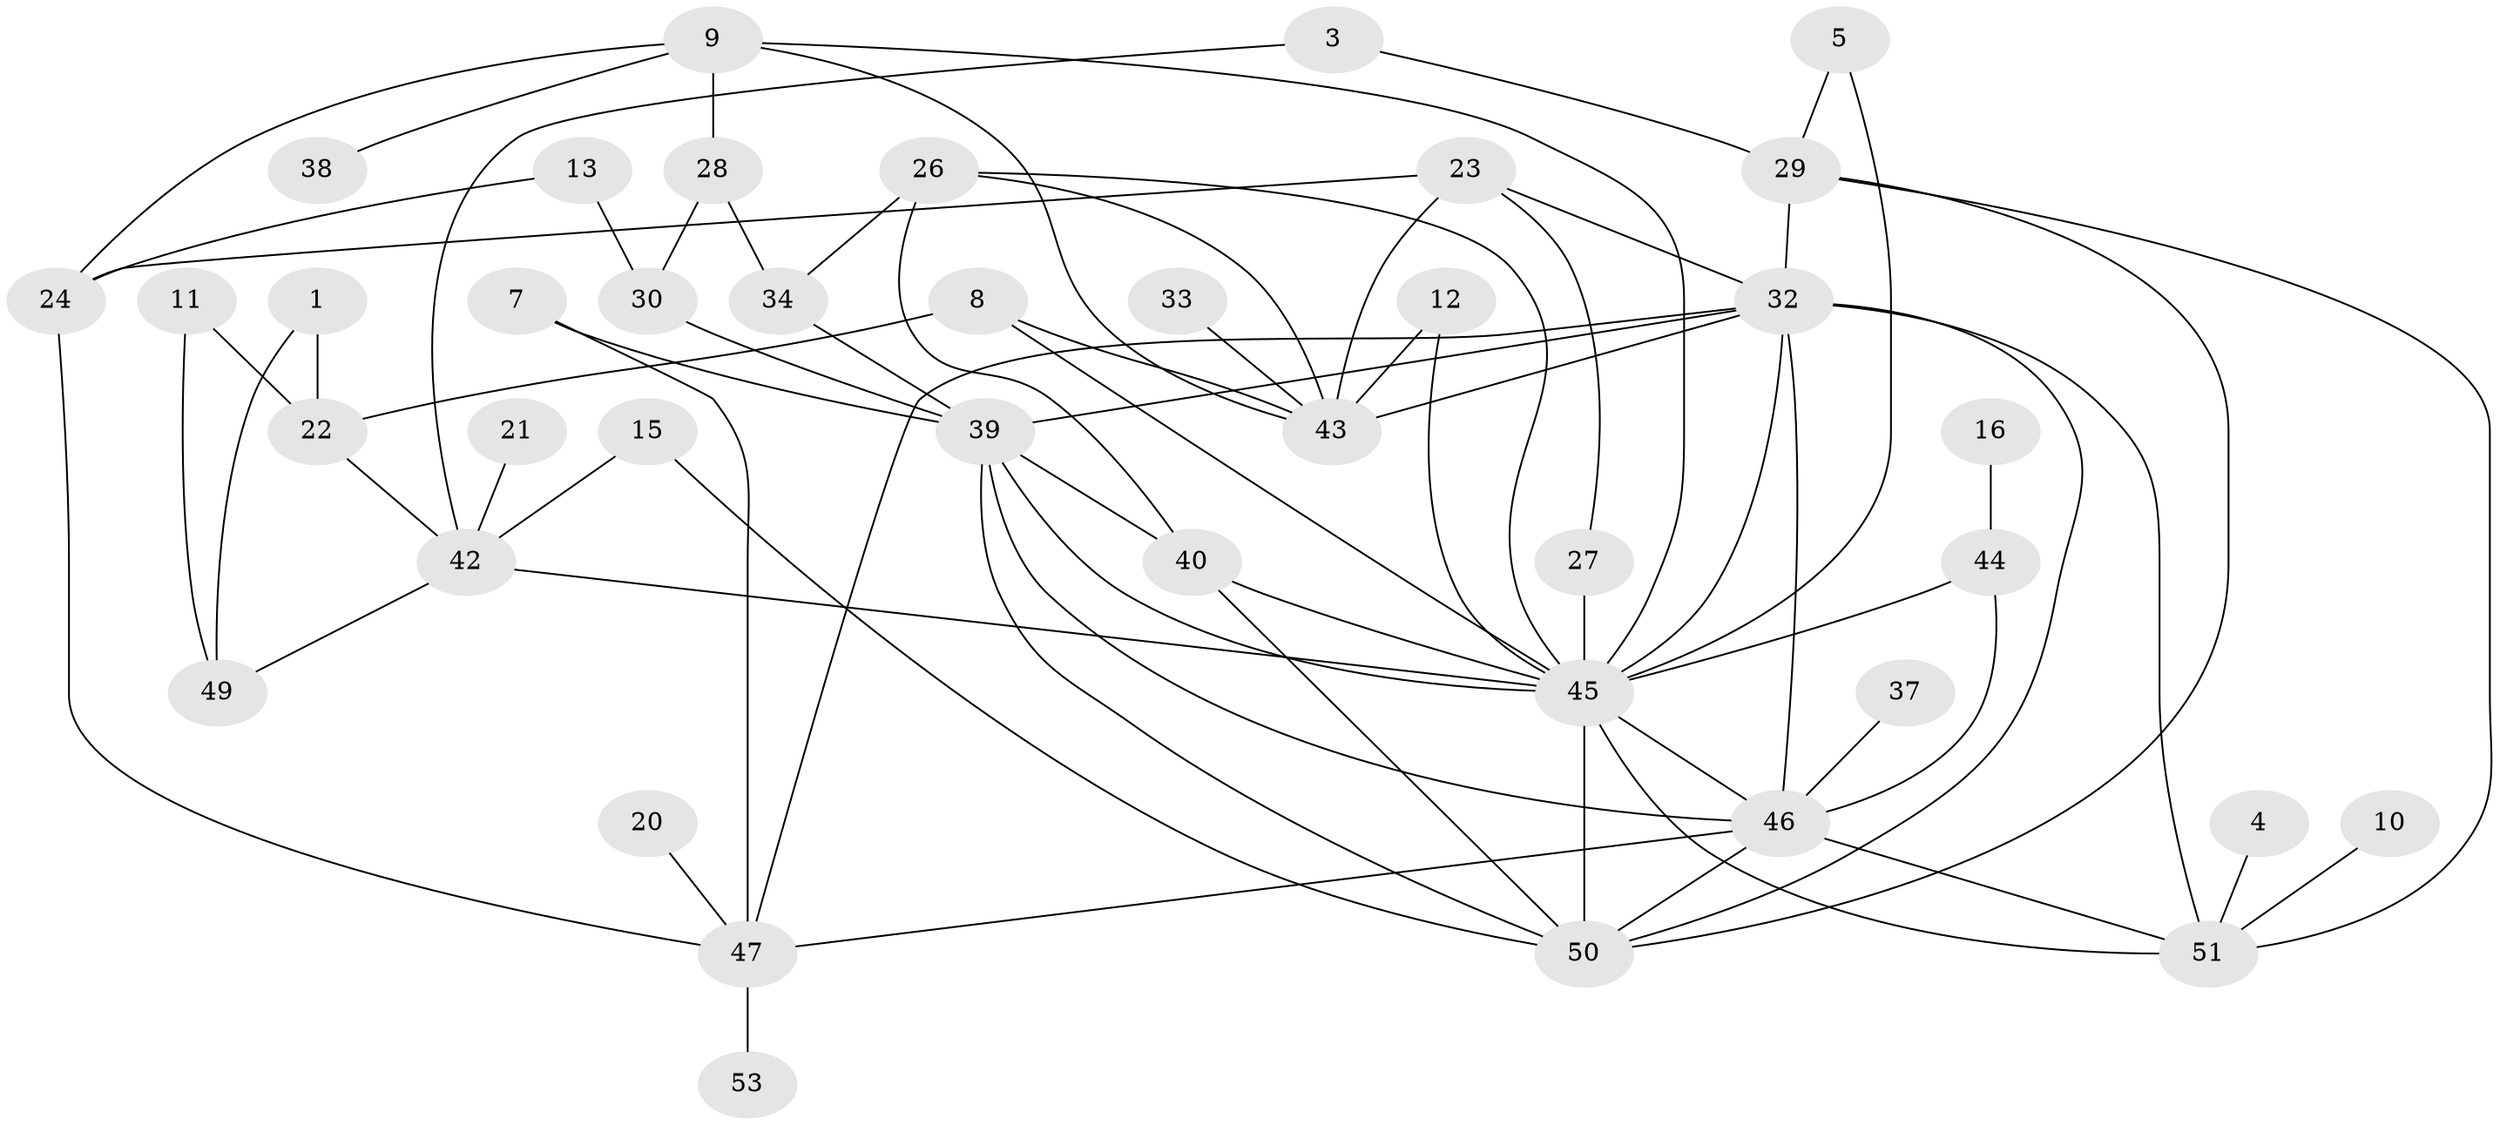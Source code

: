 // original degree distribution, {2: 0.24761904761904763, 9: 0.009523809523809525, 3: 0.22857142857142856, 1: 0.2, 0: 0.09523809523809523, 4: 0.1523809523809524, 5: 0.02857142857142857, 6: 0.02857142857142857, 7: 0.009523809523809525}
// Generated by graph-tools (version 1.1) at 2025/25/03/09/25 03:25:17]
// undirected, 40 vertices, 73 edges
graph export_dot {
graph [start="1"]
  node [color=gray90,style=filled];
  1;
  3;
  4;
  5;
  7;
  8;
  9;
  10;
  11;
  12;
  13;
  15;
  16;
  20;
  21;
  22;
  23;
  24;
  26;
  27;
  28;
  29;
  30;
  32;
  33;
  34;
  37;
  38;
  39;
  40;
  42;
  43;
  44;
  45;
  46;
  47;
  49;
  50;
  51;
  53;
  1 -- 22 [weight=1.0];
  1 -- 49 [weight=1.0];
  3 -- 29 [weight=1.0];
  3 -- 42 [weight=1.0];
  4 -- 51 [weight=1.0];
  5 -- 29 [weight=1.0];
  5 -- 45 [weight=1.0];
  7 -- 39 [weight=1.0];
  7 -- 47 [weight=1.0];
  8 -- 22 [weight=1.0];
  8 -- 43 [weight=1.0];
  8 -- 45 [weight=1.0];
  9 -- 24 [weight=1.0];
  9 -- 28 [weight=1.0];
  9 -- 38 [weight=1.0];
  9 -- 43 [weight=1.0];
  9 -- 45 [weight=1.0];
  10 -- 51 [weight=1.0];
  11 -- 22 [weight=1.0];
  11 -- 49 [weight=1.0];
  12 -- 43 [weight=1.0];
  12 -- 45 [weight=1.0];
  13 -- 24 [weight=1.0];
  13 -- 30 [weight=1.0];
  15 -- 42 [weight=1.0];
  15 -- 50 [weight=1.0];
  16 -- 44 [weight=1.0];
  20 -- 47 [weight=1.0];
  21 -- 42 [weight=1.0];
  22 -- 42 [weight=1.0];
  23 -- 24 [weight=1.0];
  23 -- 27 [weight=1.0];
  23 -- 32 [weight=1.0];
  23 -- 43 [weight=1.0];
  24 -- 47 [weight=1.0];
  26 -- 34 [weight=1.0];
  26 -- 40 [weight=1.0];
  26 -- 43 [weight=1.0];
  26 -- 45 [weight=1.0];
  27 -- 45 [weight=1.0];
  28 -- 30 [weight=1.0];
  28 -- 34 [weight=1.0];
  29 -- 32 [weight=1.0];
  29 -- 50 [weight=1.0];
  29 -- 51 [weight=1.0];
  30 -- 39 [weight=1.0];
  32 -- 39 [weight=1.0];
  32 -- 43 [weight=2.0];
  32 -- 45 [weight=1.0];
  32 -- 46 [weight=1.0];
  32 -- 47 [weight=1.0];
  32 -- 50 [weight=1.0];
  32 -- 51 [weight=1.0];
  33 -- 43 [weight=1.0];
  34 -- 39 [weight=1.0];
  37 -- 46 [weight=1.0];
  39 -- 40 [weight=1.0];
  39 -- 45 [weight=1.0];
  39 -- 46 [weight=1.0];
  39 -- 50 [weight=1.0];
  40 -- 45 [weight=1.0];
  40 -- 50 [weight=1.0];
  42 -- 45 [weight=1.0];
  42 -- 49 [weight=1.0];
  44 -- 45 [weight=1.0];
  44 -- 46 [weight=1.0];
  45 -- 46 [weight=1.0];
  45 -- 50 [weight=2.0];
  45 -- 51 [weight=1.0];
  46 -- 47 [weight=1.0];
  46 -- 50 [weight=1.0];
  46 -- 51 [weight=1.0];
  47 -- 53 [weight=2.0];
}
